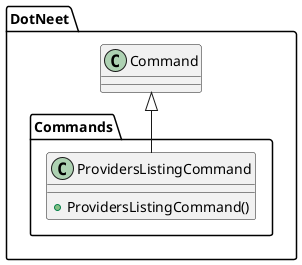 @startuml
namespace DotNeet {
	namespace DotNeet.Commands {
		class ProvidersListingCommand {
			+ ProvidersListingCommand()
		}
	}
	Command <|-- DotNeet.Commands.ProvidersListingCommand
}
@enduml
